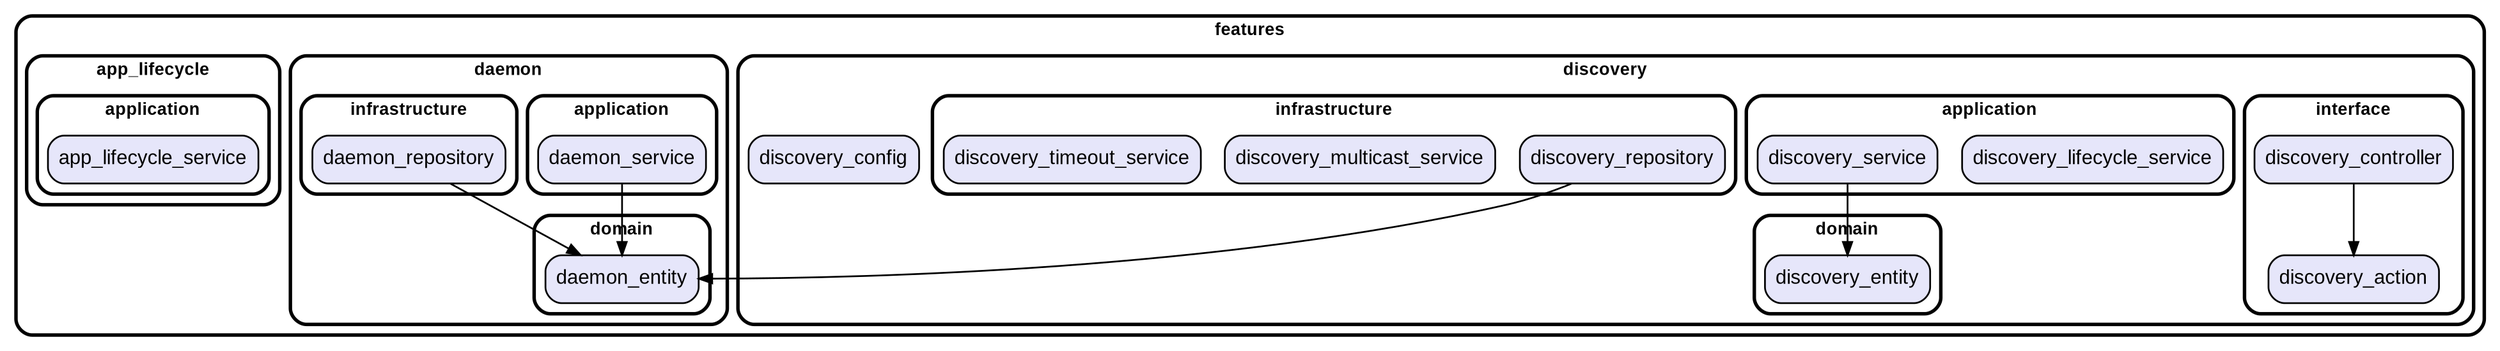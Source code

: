 digraph "" {
  graph [style=rounded fontname="Arial Black" fontsize=13 penwidth=2.6];
  node [shape=rect style="filled,rounded" fontname=Arial fontsize=15 fillcolor=Lavender penwidth=1.3];
  edge [penwidth=1.3];
  "/discovery/interface/discovery_controller.dart" [label="discovery_controller"];
  "/discovery/interface/discovery_action.dart" [label="discovery_action"];
  "/discovery/discovery_config.dart" [label="discovery_config"];
  "/discovery/application/discovery_lifecycle_service.dart" [label="discovery_lifecycle_service"];
  "/discovery/application/discovery_service.dart" [label="discovery_service"];
  "/discovery/infrastructure/discovery_repository.dart" [label="discovery_repository"];
  "/discovery/infrastructure/discovery_multicast_service.dart" [label="discovery_multicast_service"];
  "/discovery/infrastructure/discovery_timeout_service.dart" [label="discovery_timeout_service"];
  "/discovery/domain/discovery_entity.dart" [label="discovery_entity"];
  "/daemon/application/daemon_service.dart" [label="daemon_service"];
  "/daemon/infrastructure/daemon_repository.dart" [label="daemon_repository"];
  "/daemon/domain/daemon_entity.dart" [label="daemon_entity"];
  "/app_lifecycle/application/app_lifecycle_service.dart" [label="app_lifecycle_service"];
  subgraph "cluster~" {
    label="features";
    subgraph "cluster~/discovery" {
      label="discovery";
      "/discovery/discovery_config.dart";
      subgraph "cluster~/discovery/interface" {
        label="interface";
        "/discovery/interface/discovery_controller.dart";
        "/discovery/interface/discovery_action.dart";
      }
      subgraph "cluster~/discovery/application" {
        label="application";
        "/discovery/application/discovery_lifecycle_service.dart";
        "/discovery/application/discovery_service.dart";
      }
      subgraph "cluster~/discovery/infrastructure" {
        label="infrastructure";
        "/discovery/infrastructure/discovery_repository.dart";
        "/discovery/infrastructure/discovery_multicast_service.dart";
        "/discovery/infrastructure/discovery_timeout_service.dart";
      }
      subgraph "cluster~/discovery/domain" {
        label="domain";
        "/discovery/domain/discovery_entity.dart";
      }
    }
    subgraph "cluster~/daemon" {
      label="daemon";
      subgraph "cluster~/daemon/application" {
        label="application";
        "/daemon/application/daemon_service.dart";
      }
      subgraph "cluster~/daemon/infrastructure" {
        label="infrastructure";
        "/daemon/infrastructure/daemon_repository.dart";
      }
      subgraph "cluster~/daemon/domain" {
        label="domain";
        "/daemon/domain/daemon_entity.dart";
      }
    }
    subgraph "cluster~/app_lifecycle" {
      label="app_lifecycle";
      subgraph "cluster~/app_lifecycle/application" {
        label="application";
        "/app_lifecycle/application/app_lifecycle_service.dart";
      }
    }
  }
  "/discovery/interface/discovery_controller.dart" -> "/discovery/interface/discovery_action.dart";
  "/discovery/application/discovery_service.dart" -> "/discovery/domain/discovery_entity.dart";
  "/discovery/infrastructure/discovery_repository.dart" -> "/daemon/domain/daemon_entity.dart";
  "/daemon/application/daemon_service.dart" -> "/daemon/domain/daemon_entity.dart";
  "/daemon/infrastructure/daemon_repository.dart" -> "/daemon/domain/daemon_entity.dart";
}
